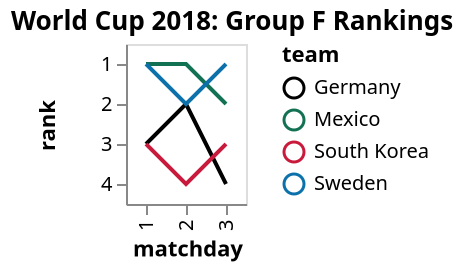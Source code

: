 {
  "$schema": "https://vega.github.io/schema/vega/v4.json",
  "autosize": "pad",
  "padding": 5,
  "title": {"text": "World Cup 2018: Group F Rankings", "frame": "bounds"},
  "style": "cell",
  "data": [
    {
      "name": "source_0",
      "values": [
        {"team": "Germany", "matchday": 1, "point": 0, "diff": -1},
        {"team": "Mexico", "matchday": 1, "point": 3, "diff": 1},
        {"team": "South Korea", "matchday": 1, "point": 0, "diff": -1},
        {"team": "Sweden", "matchday": 1, "point": 3, "diff": 1},
        {"team": "Germany", "matchday": 2, "point": 3, "diff": 0},
        {"team": "Mexico", "matchday": 2, "point": 6, "diff": 2},
        {"team": "South Korea", "matchday": 2, "point": 0, "diff": -2},
        {"team": "Sweden", "matchday": 2, "point": 3, "diff": 0},
        {"team": "Germany", "matchday": 3, "point": 3, "diff": -2},
        {"team": "Mexico", "matchday": 3, "point": 6, "diff": -1},
        {"team": "South Korea", "matchday": 3, "point": 3, "diff": 0},
        {"team": "Sweden", "matchday": 3, "point": 6, "diff": 3}
      ]
    },
    {
      "name": "data_0",
      "source": "source_0",
      "transform": [
        {
          "type": "window",
          "params": [null],
          "as": ["rank"],
          "ops": ["rank"],
          "fields": [null],
          "sort": {
            "field": ["point", "diff"],
            "order": ["descending", "descending"]
          },
          "groupby": ["matchday"]
        }
      ]
    }
  ],
  "signals": [
    {"name": "x_step", "value": 20},
    {
      "name": "width",
      "update": "bandspace(domain('x').length, 1, 0.5) * x_step"
    },
    {"name": "y_step", "value": 20},
    {
      "name": "height",
      "update": "bandspace(domain('y').length, 1, 0.5) * y_step"
    }
  ],
  "marks": [
    {
      "name": "pathgroup",
      "type": "group",
      "from": {
        "facet": {
          "name": "faceted_path_main",
          "data": "data_0",
          "groupby": ["team"]
        }
      },
      "encode": {
        "update": {
          "width": {"field": {"group": "width"}},
          "height": {"field": {"group": "height"}}
        }
      },
      "marks": [
        {
          "name": "marks",
          "type": "line",
          "style": ["line"],
          "sort": {"field": "datum[\"matchday\"]", "order": "descending"},
          "from": {"data": "faceted_path_main"},
          "encode": {
            "update": {
              "stroke": {"scale": "color", "field": "team"},
              "tooltip": {
                "signal": "{\"matchday\": ''+datum[\"matchday\"], \"rank\": ''+datum[\"rank\"], \"team\": ''+datum[\"team\"]}"
              },
              "x": {"scale": "x", "field": "matchday"},
              "y": {"scale": "y", "field": "rank"}
            }
          }
        }
      ]
    }
  ],
  "scales": [
    {
      "name": "x",
      "type": "point",
      "domain": {"data": "data_0", "field": "matchday", "sort": true},
      "range": {"step": {"signal": "x_step"}},
      "padding": 0.5
    },
    {
      "name": "y",
      "type": "point",
      "domain": {"data": "data_0", "field": "rank", "sort": true},
      "range": {"step": {"signal": "y_step"}},
      "padding": 0.5
    },
    {
      "name": "color",
      "type": "ordinal",
      "domain": ["Germany", "Mexico", "South Korea", "Sweden"],
      "range": ["black", "#127153", "#C91A3C", "#0C71AB"]
    }
  ],
  "axes": [
    {
      "scale": "x",
      "orient": "bottom",
      "grid": false,
      "title": "matchday",
      "labelAlign": "right",
      "labelAngle": 270,
      "labelBaseline": "middle",
      "labelOverlap": true,
      "zindex": 1
    },
    {
      "scale": "y",
      "orient": "left",
      "grid": false,
      "title": "rank",
      "labelOverlap": true,
      "zindex": 1
    }
  ],
  "legends": [
    {
      "stroke": "color",
      "gradientLength": {"signal": "clamp(height, 64, 200)"},
      "title": "team"
    }
  ],
  "config": {"axisY": {"minExtent": 30}}
}
